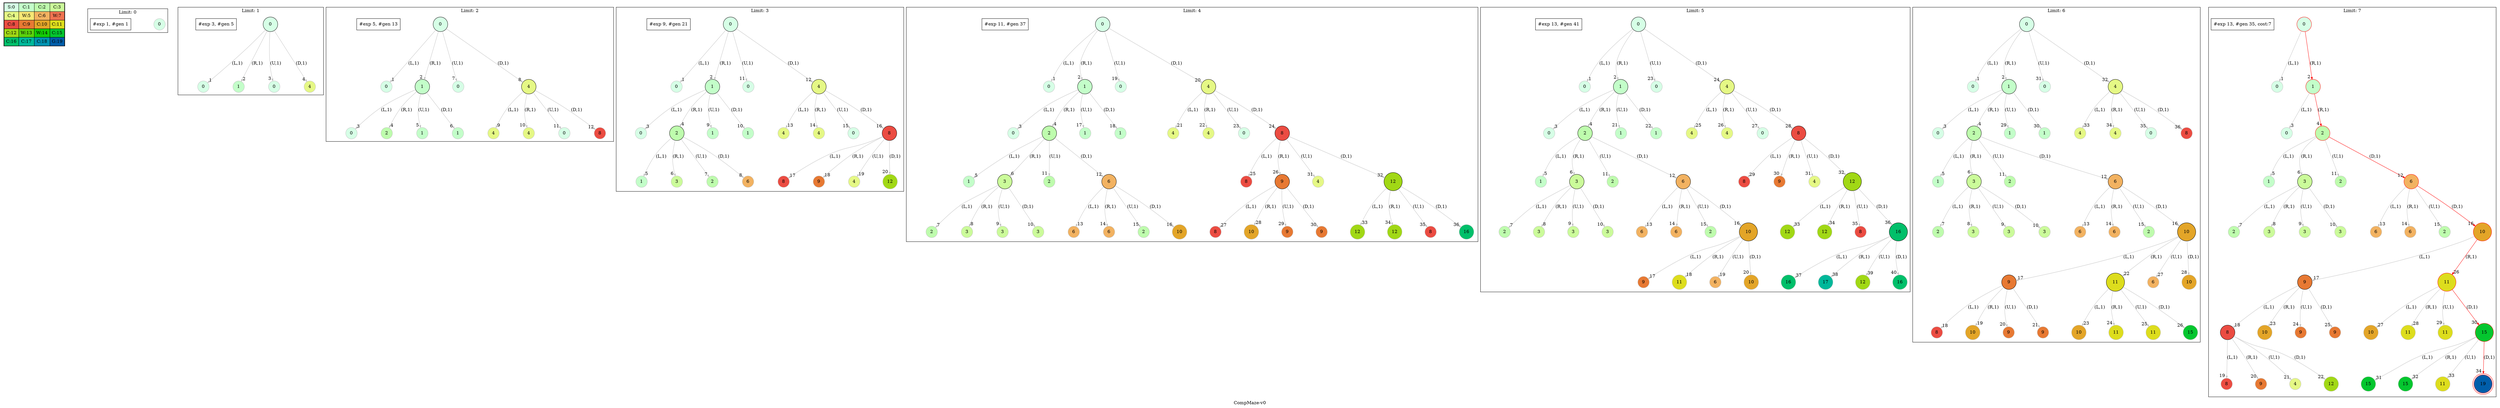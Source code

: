 digraph CompMaze { label="CompMaze-v0" nodesep=1 ranksep="1.2" node [shape=circle] edge [arrowsize=0.7] 
subgraph MAP {label=Map;map [shape=plaintext label=<<table border="1" cellpadding="5" cellspacing="0" cellborder="1"><tr><td bgcolor="0.39803922 0.15947579 0.99679532 1.        ">S:0</td><td bgcolor="0.35098039 0.23194764 0.99315867 1.        ">C:1</td><td bgcolor="0.29607843 0.31486959 0.98720184 1.        ">C:2</td><td bgcolor="0.24901961 0.38410575 0.98063477 1.        ">C:3</td></tr><tr><td bgcolor="0.19411765 0.46220388 0.97128103 1.        ">C:4</td><td bgcolor="0.14705882 0.52643216 0.96182564 1.        ">W:5</td><td bgcolor="0.09215686 0.59770746 0.94913494 1.        ">C:6</td><td bgcolor="0.0372549  0.66454018 0.93467977 1.        ">W:7</td></tr><tr><td bgcolor="0.00980392 0.71791192 0.92090552 1.        ">C:8</td><td bgcolor="0.06470588 0.77520398 0.9032472  1.        ">C:9</td><td bgcolor="0.11176471 0.81974048 0.88677369 1.        ">C:10</td><td bgcolor="0.16666667 0.8660254  0.8660254  1.        ">C:11</td></tr><tr><td bgcolor="0.21372549 0.9005867  0.84695821 1.        ">C:12</td><td bgcolor="0.26862745 0.93467977 0.82325295 1.        ">W:13</td><td bgcolor="0.32352941 0.96182564 0.79801723 1.        ">W:14</td><td bgcolor="0.37058824 0.97940977 0.77520398 1.        ">C:15</td></tr><tr><td bgcolor="0.4254902  0.99315867 0.74725253 1.        ">C:16</td><td bgcolor="0.47254902 0.99907048 0.72218645 1.        ">C:17</td><td bgcolor="0.52745098 0.99907048 0.69169844 1.        ">C:18</td><td bgcolor="0.5745098  0.99315867 0.66454018 1.        ">G:19</td></tr></table>>]} 
subgraph cluster0 { label="Limit: 0"    "0_0" [label=0 style=filled color=grey fillcolor="0.39803922 0.15947579 0.99679532 1.        " ];   "#exp 1, #gen 1" [ shape=box ]; }
subgraph cluster1 { label="Limit: 1"    "1_0" [label=0 style=filled color=grey fillcolor="0.39803922 0.15947579 0.99679532 1.        " ];  
"1_0" [label=" 0 " style=filled color=black fillcolor="0.39803922 0.15947579 0.99679532 1.        " ];  "1_0.0-0" [label=0 style=filled color=grey fillcolor="0.39803922 0.15947579 0.99679532 1.        " ];   "1_0" -> "1_0.0-0" [label="(L,1)" headlabel=" 1 " color=grey ]; 
"1_0.1-1" [label=1 style=filled color=grey fillcolor="0.35098039 0.23194764 0.99315867 1.        " ];   "1_0" -> "1_0.1-1" [label="(R,1)" headlabel=" 2 " color=grey ]; 
"1_0.0-2" [label=0 style=filled color=grey fillcolor="0.39803922 0.15947579 0.99679532 1.        " ];   "1_0" -> "1_0.0-2" [label="(U,1)" headlabel=" 3 " color=grey ]; 
"1_0.4-3" [label=4 style=filled color=grey fillcolor="0.19411765 0.46220388 0.97128103 1.        " ];   "1_0" -> "1_0.4-3" [label="(D,1)" headlabel=" 4 " color=grey ];  "#exp 3, #gen 5" [ shape=box ]; }
subgraph cluster2 { label="Limit: 2"    "2_0" [label=0 style=filled color=grey fillcolor="0.39803922 0.15947579 0.99679532 1.        " ];  
"2_0" [label=" 0 " style=filled color=black fillcolor="0.39803922 0.15947579 0.99679532 1.        " ];  "2_0.0-0" [label=0 style=filled color=grey fillcolor="0.39803922 0.15947579 0.99679532 1.        " ];   "2_0" -> "2_0.0-0" [label="(L,1)" headlabel=" 1 " color=grey ]; 
"2_0.1-1" [label=1 style=filled color=grey fillcolor="0.35098039 0.23194764 0.99315867 1.        " ];   "2_0" -> "2_0.1-1" [label="(R,1)" headlabel=" 2 " color=grey ]; 
"2_0.1-1" [label=" 1 " style=filled color=black fillcolor="0.35098039 0.23194764 0.99315867 1.        " ];  "2_0.1.0-0" [label=0 style=filled color=grey fillcolor="0.39803922 0.15947579 0.99679532 1.        " ];   "2_0.1-1" -> "2_0.1.0-0" [label="(L,1)" headlabel=" 3 " color=grey ]; 
"2_0.1.2-1" [label=2 style=filled color=grey fillcolor="0.29607843 0.31486959 0.98720184 1.        " ];   "2_0.1-1" -> "2_0.1.2-1" [label="(R,1)" headlabel=" 4 " color=grey ]; 
"2_0.1.1-2" [label=1 style=filled color=grey fillcolor="0.35098039 0.23194764 0.99315867 1.        " ];   "2_0.1-1" -> "2_0.1.1-2" [label="(U,1)" headlabel=" 5 " color=grey ]; 
"2_0.1.1-3" [label=1 style=filled color=grey fillcolor="0.35098039 0.23194764 0.99315867 1.        " ];   "2_0.1-1" -> "2_0.1.1-3" [label="(D,1)" headlabel=" 6 " color=grey ]; 
"2_0.0-2" [label=0 style=filled color=grey fillcolor="0.39803922 0.15947579 0.99679532 1.        " ];   "2_0" -> "2_0.0-2" [label="(U,1)" headlabel=" 7 " color=grey ]; 
"2_0.4-3" [label=4 style=filled color=grey fillcolor="0.19411765 0.46220388 0.97128103 1.        " ];   "2_0" -> "2_0.4-3" [label="(D,1)" headlabel=" 8 " color=grey ]; 
"2_0.4-3" [label=" 4 " style=filled color=black fillcolor="0.19411765 0.46220388 0.97128103 1.        " ];  "2_0.4.4-0" [label=4 style=filled color=grey fillcolor="0.19411765 0.46220388 0.97128103 1.        " ];   "2_0.4-3" -> "2_0.4.4-0" [label="(L,1)" headlabel=" 9 " color=grey ]; 
"2_0.4.4-1" [label=4 style=filled color=grey fillcolor="0.19411765 0.46220388 0.97128103 1.        " ];   "2_0.4-3" -> "2_0.4.4-1" [label="(R,1)" headlabel=" 10 " color=grey ]; 
"2_0.4.0-2" [label=0 style=filled color=grey fillcolor="0.39803922 0.15947579 0.99679532 1.        " ];   "2_0.4-3" -> "2_0.4.0-2" [label="(U,1)" headlabel=" 11 " color=grey ]; 
"2_0.4.8-3" [label=8 style=filled color=grey fillcolor="0.00980392 0.71791192 0.92090552 1.        " ];   "2_0.4-3" -> "2_0.4.8-3" [label="(D,1)" headlabel=" 12 " color=grey ];  "#exp 5, #gen 13" [ shape=box ]; }
subgraph cluster3 { label="Limit: 3"    "3_0" [label=0 style=filled color=grey fillcolor="0.39803922 0.15947579 0.99679532 1.        " ];  
"3_0" [label=" 0 " style=filled color=black fillcolor="0.39803922 0.15947579 0.99679532 1.        " ];  "3_0.0-0" [label=0 style=filled color=grey fillcolor="0.39803922 0.15947579 0.99679532 1.        " ];   "3_0" -> "3_0.0-0" [label="(L,1)" headlabel=" 1 " color=grey ]; 
"3_0.1-1" [label=1 style=filled color=grey fillcolor="0.35098039 0.23194764 0.99315867 1.        " ];   "3_0" -> "3_0.1-1" [label="(R,1)" headlabel=" 2 " color=grey ]; 
"3_0.1-1" [label=" 1 " style=filled color=black fillcolor="0.35098039 0.23194764 0.99315867 1.        " ];  "3_0.1.0-0" [label=0 style=filled color=grey fillcolor="0.39803922 0.15947579 0.99679532 1.        " ];   "3_0.1-1" -> "3_0.1.0-0" [label="(L,1)" headlabel=" 3 " color=grey ]; 
"3_0.1.2-1" [label=2 style=filled color=grey fillcolor="0.29607843 0.31486959 0.98720184 1.        " ];   "3_0.1-1" -> "3_0.1.2-1" [label="(R,1)" headlabel=" 4 " color=grey ]; 
"3_0.1.2-1" [label=" 2 " style=filled color=black fillcolor="0.29607843 0.31486959 0.98720184 1.        " ];  "3_0.1.2.1-0" [label=1 style=filled color=grey fillcolor="0.35098039 0.23194764 0.99315867 1.        " ];   "3_0.1.2-1" -> "3_0.1.2.1-0" [label="(L,1)" headlabel=" 5 " color=grey ]; 
"3_0.1.2.3-1" [label=3 style=filled color=grey fillcolor="0.24901961 0.38410575 0.98063477 1.        " ];   "3_0.1.2-1" -> "3_0.1.2.3-1" [label="(R,1)" headlabel=" 6 " color=grey ]; 
"3_0.1.2.2-2" [label=2 style=filled color=grey fillcolor="0.29607843 0.31486959 0.98720184 1.        " ];   "3_0.1.2-1" -> "3_0.1.2.2-2" [label="(U,1)" headlabel=" 7 " color=grey ]; 
"3_0.1.2.6-3" [label=6 style=filled color=grey fillcolor="0.09215686 0.59770746 0.94913494 1.        " ];   "3_0.1.2-1" -> "3_0.1.2.6-3" [label="(D,1)" headlabel=" 8 " color=grey ]; 
"3_0.1.1-2" [label=1 style=filled color=grey fillcolor="0.35098039 0.23194764 0.99315867 1.        " ];   "3_0.1-1" -> "3_0.1.1-2" [label="(U,1)" headlabel=" 9 " color=grey ]; 
"3_0.1.1-3" [label=1 style=filled color=grey fillcolor="0.35098039 0.23194764 0.99315867 1.        " ];   "3_0.1-1" -> "3_0.1.1-3" [label="(D,1)" headlabel=" 10 " color=grey ]; 
"3_0.0-2" [label=0 style=filled color=grey fillcolor="0.39803922 0.15947579 0.99679532 1.        " ];   "3_0" -> "3_0.0-2" [label="(U,1)" headlabel=" 11 " color=grey ]; 
"3_0.4-3" [label=4 style=filled color=grey fillcolor="0.19411765 0.46220388 0.97128103 1.        " ];   "3_0" -> "3_0.4-3" [label="(D,1)" headlabel=" 12 " color=grey ]; 
"3_0.4-3" [label=" 4 " style=filled color=black fillcolor="0.19411765 0.46220388 0.97128103 1.        " ];  "3_0.4.4-0" [label=4 style=filled color=grey fillcolor="0.19411765 0.46220388 0.97128103 1.        " ];   "3_0.4-3" -> "3_0.4.4-0" [label="(L,1)" headlabel=" 13 " color=grey ]; 
"3_0.4.4-1" [label=4 style=filled color=grey fillcolor="0.19411765 0.46220388 0.97128103 1.        " ];   "3_0.4-3" -> "3_0.4.4-1" [label="(R,1)" headlabel=" 14 " color=grey ]; 
"3_0.4.0-2" [label=0 style=filled color=grey fillcolor="0.39803922 0.15947579 0.99679532 1.        " ];   "3_0.4-3" -> "3_0.4.0-2" [label="(U,1)" headlabel=" 15 " color=grey ]; 
"3_0.4.8-3" [label=8 style=filled color=grey fillcolor="0.00980392 0.71791192 0.92090552 1.        " ];   "3_0.4-3" -> "3_0.4.8-3" [label="(D,1)" headlabel=" 16 " color=grey ]; 
"3_0.4.8-3" [label=" 8 " style=filled color=black fillcolor="0.00980392 0.71791192 0.92090552 1.        " ];  "3_0.4.8.8-0" [label=8 style=filled color=grey fillcolor="0.00980392 0.71791192 0.92090552 1.        " ];   "3_0.4.8-3" -> "3_0.4.8.8-0" [label="(L,1)" headlabel=" 17 " color=grey ]; 
"3_0.4.8.9-1" [label=9 style=filled color=grey fillcolor="0.06470588 0.77520398 0.9032472  1.        " ];   "3_0.4.8-3" -> "3_0.4.8.9-1" [label="(R,1)" headlabel=" 18 " color=grey ]; 
"3_0.4.8.4-2" [label=4 style=filled color=grey fillcolor="0.19411765 0.46220388 0.97128103 1.        " ];   "3_0.4.8-3" -> "3_0.4.8.4-2" [label="(U,1)" headlabel=" 19 " color=grey ]; 
"3_0.4.8.12-3" [label=12 style=filled color=grey fillcolor="0.21372549 0.9005867  0.84695821 1.        " ];   "3_0.4.8-3" -> "3_0.4.8.12-3" [label="(D,1)" headlabel=" 20 " color=grey ];  "#exp 9, #gen 21" [ shape=box ]; }
subgraph cluster4 { label="Limit: 4"    "4_0" [label=0 style=filled color=grey fillcolor="0.39803922 0.15947579 0.99679532 1.        " ];  
"4_0" [label=" 0 " style=filled color=black fillcolor="0.39803922 0.15947579 0.99679532 1.        " ];  "4_0.0-0" [label=0 style=filled color=grey fillcolor="0.39803922 0.15947579 0.99679532 1.        " ];   "4_0" -> "4_0.0-0" [label="(L,1)" headlabel=" 1 " color=grey ]; 
"4_0.1-1" [label=1 style=filled color=grey fillcolor="0.35098039 0.23194764 0.99315867 1.        " ];   "4_0" -> "4_0.1-1" [label="(R,1)" headlabel=" 2 " color=grey ]; 
"4_0.1-1" [label=" 1 " style=filled color=black fillcolor="0.35098039 0.23194764 0.99315867 1.        " ];  "4_0.1.0-0" [label=0 style=filled color=grey fillcolor="0.39803922 0.15947579 0.99679532 1.        " ];   "4_0.1-1" -> "4_0.1.0-0" [label="(L,1)" headlabel=" 3 " color=grey ]; 
"4_0.1.2-1" [label=2 style=filled color=grey fillcolor="0.29607843 0.31486959 0.98720184 1.        " ];   "4_0.1-1" -> "4_0.1.2-1" [label="(R,1)" headlabel=" 4 " color=grey ]; 
"4_0.1.2-1" [label=" 2 " style=filled color=black fillcolor="0.29607843 0.31486959 0.98720184 1.        " ];  "4_0.1.2.1-0" [label=1 style=filled color=grey fillcolor="0.35098039 0.23194764 0.99315867 1.        " ];   "4_0.1.2-1" -> "4_0.1.2.1-0" [label="(L,1)" headlabel=" 5 " color=grey ]; 
"4_0.1.2.3-1" [label=3 style=filled color=grey fillcolor="0.24901961 0.38410575 0.98063477 1.        " ];   "4_0.1.2-1" -> "4_0.1.2.3-1" [label="(R,1)" headlabel=" 6 " color=grey ]; 
"4_0.1.2.3-1" [label=" 3 " style=filled color=black fillcolor="0.24901961 0.38410575 0.98063477 1.        " ];  "4_0.1.2.3.2-0" [label=2 style=filled color=grey fillcolor="0.29607843 0.31486959 0.98720184 1.        " ];   "4_0.1.2.3-1" -> "4_0.1.2.3.2-0" [label="(L,1)" headlabel=" 7 " color=grey ]; 
"4_0.1.2.3.3-1" [label=3 style=filled color=grey fillcolor="0.24901961 0.38410575 0.98063477 1.        " ];   "4_0.1.2.3-1" -> "4_0.1.2.3.3-1" [label="(R,1)" headlabel=" 8 " color=grey ]; 
"4_0.1.2.3.3-2" [label=3 style=filled color=grey fillcolor="0.24901961 0.38410575 0.98063477 1.        " ];   "4_0.1.2.3-1" -> "4_0.1.2.3.3-2" [label="(U,1)" headlabel=" 9 " color=grey ]; 
"4_0.1.2.3.3-3" [label=3 style=filled color=grey fillcolor="0.24901961 0.38410575 0.98063477 1.        " ];   "4_0.1.2.3-1" -> "4_0.1.2.3.3-3" [label="(D,1)" headlabel=" 10 " color=grey ]; 
"4_0.1.2.2-2" [label=2 style=filled color=grey fillcolor="0.29607843 0.31486959 0.98720184 1.        " ];   "4_0.1.2-1" -> "4_0.1.2.2-2" [label="(U,1)" headlabel=" 11 " color=grey ]; 
"4_0.1.2.6-3" [label=6 style=filled color=grey fillcolor="0.09215686 0.59770746 0.94913494 1.        " ];   "4_0.1.2-1" -> "4_0.1.2.6-3" [label="(D,1)" headlabel=" 12 " color=grey ]; 
"4_0.1.2.6-3" [label=" 6 " style=filled color=black fillcolor="0.09215686 0.59770746 0.94913494 1.        " ];  "4_0.1.2.6.6-0" [label=6 style=filled color=grey fillcolor="0.09215686 0.59770746 0.94913494 1.        " ];   "4_0.1.2.6-3" -> "4_0.1.2.6.6-0" [label="(L,1)" headlabel=" 13 " color=grey ]; 
"4_0.1.2.6.6-1" [label=6 style=filled color=grey fillcolor="0.09215686 0.59770746 0.94913494 1.        " ];   "4_0.1.2.6-3" -> "4_0.1.2.6.6-1" [label="(R,1)" headlabel=" 14 " color=grey ]; 
"4_0.1.2.6.2-2" [label=2 style=filled color=grey fillcolor="0.29607843 0.31486959 0.98720184 1.        " ];   "4_0.1.2.6-3" -> "4_0.1.2.6.2-2" [label="(U,1)" headlabel=" 15 " color=grey ]; 
"4_0.1.2.6.10-3" [label=10 style=filled color=grey fillcolor="0.11176471 0.81974048 0.88677369 1.        " ];   "4_0.1.2.6-3" -> "4_0.1.2.6.10-3" [label="(D,1)" headlabel=" 16 " color=grey ]; 
"4_0.1.1-2" [label=1 style=filled color=grey fillcolor="0.35098039 0.23194764 0.99315867 1.        " ];   "4_0.1-1" -> "4_0.1.1-2" [label="(U,1)" headlabel=" 17 " color=grey ]; 
"4_0.1.1-3" [label=1 style=filled color=grey fillcolor="0.35098039 0.23194764 0.99315867 1.        " ];   "4_0.1-1" -> "4_0.1.1-3" [label="(D,1)" headlabel=" 18 " color=grey ]; 
"4_0.0-2" [label=0 style=filled color=grey fillcolor="0.39803922 0.15947579 0.99679532 1.        " ];   "4_0" -> "4_0.0-2" [label="(U,1)" headlabel=" 19 " color=grey ]; 
"4_0.4-3" [label=4 style=filled color=grey fillcolor="0.19411765 0.46220388 0.97128103 1.        " ];   "4_0" -> "4_0.4-3" [label="(D,1)" headlabel=" 20 " color=grey ]; 
"4_0.4-3" [label=" 4 " style=filled color=black fillcolor="0.19411765 0.46220388 0.97128103 1.        " ];  "4_0.4.4-0" [label=4 style=filled color=grey fillcolor="0.19411765 0.46220388 0.97128103 1.        " ];   "4_0.4-3" -> "4_0.4.4-0" [label="(L,1)" headlabel=" 21 " color=grey ]; 
"4_0.4.4-1" [label=4 style=filled color=grey fillcolor="0.19411765 0.46220388 0.97128103 1.        " ];   "4_0.4-3" -> "4_0.4.4-1" [label="(R,1)" headlabel=" 22 " color=grey ]; 
"4_0.4.0-2" [label=0 style=filled color=grey fillcolor="0.39803922 0.15947579 0.99679532 1.        " ];   "4_0.4-3" -> "4_0.4.0-2" [label="(U,1)" headlabel=" 23 " color=grey ]; 
"4_0.4.8-3" [label=8 style=filled color=grey fillcolor="0.00980392 0.71791192 0.92090552 1.        " ];   "4_0.4-3" -> "4_0.4.8-3" [label="(D,1)" headlabel=" 24 " color=grey ]; 
"4_0.4.8-3" [label=" 8 " style=filled color=black fillcolor="0.00980392 0.71791192 0.92090552 1.        " ];  "4_0.4.8.8-0" [label=8 style=filled color=grey fillcolor="0.00980392 0.71791192 0.92090552 1.        " ];   "4_0.4.8-3" -> "4_0.4.8.8-0" [label="(L,1)" headlabel=" 25 " color=grey ]; 
"4_0.4.8.9-1" [label=9 style=filled color=grey fillcolor="0.06470588 0.77520398 0.9032472  1.        " ];   "4_0.4.8-3" -> "4_0.4.8.9-1" [label="(R,1)" headlabel=" 26 " color=grey ]; 
"4_0.4.8.9-1" [label=" 9 " style=filled color=black fillcolor="0.06470588 0.77520398 0.9032472  1.        " ];  "4_0.4.8.9.8-0" [label=8 style=filled color=grey fillcolor="0.00980392 0.71791192 0.92090552 1.        " ];   "4_0.4.8.9-1" -> "4_0.4.8.9.8-0" [label="(L,1)" headlabel=" 27 " color=grey ]; 
"4_0.4.8.9.10-1" [label=10 style=filled color=grey fillcolor="0.11176471 0.81974048 0.88677369 1.        " ];   "4_0.4.8.9-1" -> "4_0.4.8.9.10-1" [label="(R,1)" headlabel=" 28 " color=grey ]; 
"4_0.4.8.9.9-2" [label=9 style=filled color=grey fillcolor="0.06470588 0.77520398 0.9032472  1.        " ];   "4_0.4.8.9-1" -> "4_0.4.8.9.9-2" [label="(U,1)" headlabel=" 29 " color=grey ]; 
"4_0.4.8.9.9-3" [label=9 style=filled color=grey fillcolor="0.06470588 0.77520398 0.9032472  1.        " ];   "4_0.4.8.9-1" -> "4_0.4.8.9.9-3" [label="(D,1)" headlabel=" 30 " color=grey ]; 
"4_0.4.8.4-2" [label=4 style=filled color=grey fillcolor="0.19411765 0.46220388 0.97128103 1.        " ];   "4_0.4.8-3" -> "4_0.4.8.4-2" [label="(U,1)" headlabel=" 31 " color=grey ]; 
"4_0.4.8.12-3" [label=12 style=filled color=grey fillcolor="0.21372549 0.9005867  0.84695821 1.        " ];   "4_0.4.8-3" -> "4_0.4.8.12-3" [label="(D,1)" headlabel=" 32 " color=grey ]; 
"4_0.4.8.12-3" [label=" 12 " style=filled color=black fillcolor="0.21372549 0.9005867  0.84695821 1.        " ];  "4_0.4.8.12.12-0" [label=12 style=filled color=grey fillcolor="0.21372549 0.9005867  0.84695821 1.        " ];   "4_0.4.8.12-3" -> "4_0.4.8.12.12-0" [label="(L,1)" headlabel=" 33 " color=grey ]; 
"4_0.4.8.12.12-1" [label=12 style=filled color=grey fillcolor="0.21372549 0.9005867  0.84695821 1.        " ];   "4_0.4.8.12-3" -> "4_0.4.8.12.12-1" [label="(R,1)" headlabel=" 34 " color=grey ]; 
"4_0.4.8.12.8-2" [label=8 style=filled color=grey fillcolor="0.00980392 0.71791192 0.92090552 1.        " ];   "4_0.4.8.12-3" -> "4_0.4.8.12.8-2" [label="(U,1)" headlabel=" 35 " color=grey ]; 
"4_0.4.8.12.16-3" [label=16 style=filled color=grey fillcolor="0.4254902  0.99315867 0.74725253 1.        " ];   "4_0.4.8.12-3" -> "4_0.4.8.12.16-3" [label="(D,1)" headlabel=" 36 " color=grey ];  "#exp 11, #gen 37" [ shape=box ]; }
subgraph cluster5 { label="Limit: 5"    "5_0" [label=0 style=filled color=grey fillcolor="0.39803922 0.15947579 0.99679532 1.        " ];  
"5_0" [label=" 0 " style=filled color=black fillcolor="0.39803922 0.15947579 0.99679532 1.        " ];  "5_0.0-0" [label=0 style=filled color=grey fillcolor="0.39803922 0.15947579 0.99679532 1.        " ];   "5_0" -> "5_0.0-0" [label="(L,1)" headlabel=" 1 " color=grey ]; 
"5_0.1-1" [label=1 style=filled color=grey fillcolor="0.35098039 0.23194764 0.99315867 1.        " ];   "5_0" -> "5_0.1-1" [label="(R,1)" headlabel=" 2 " color=grey ]; 
"5_0.1-1" [label=" 1 " style=filled color=black fillcolor="0.35098039 0.23194764 0.99315867 1.        " ];  "5_0.1.0-0" [label=0 style=filled color=grey fillcolor="0.39803922 0.15947579 0.99679532 1.        " ];   "5_0.1-1" -> "5_0.1.0-0" [label="(L,1)" headlabel=" 3 " color=grey ]; 
"5_0.1.2-1" [label=2 style=filled color=grey fillcolor="0.29607843 0.31486959 0.98720184 1.        " ];   "5_0.1-1" -> "5_0.1.2-1" [label="(R,1)" headlabel=" 4 " color=grey ]; 
"5_0.1.2-1" [label=" 2 " style=filled color=black fillcolor="0.29607843 0.31486959 0.98720184 1.        " ];  "5_0.1.2.1-0" [label=1 style=filled color=grey fillcolor="0.35098039 0.23194764 0.99315867 1.        " ];   "5_0.1.2-1" -> "5_0.1.2.1-0" [label="(L,1)" headlabel=" 5 " color=grey ]; 
"5_0.1.2.3-1" [label=3 style=filled color=grey fillcolor="0.24901961 0.38410575 0.98063477 1.        " ];   "5_0.1.2-1" -> "5_0.1.2.3-1" [label="(R,1)" headlabel=" 6 " color=grey ]; 
"5_0.1.2.3-1" [label=" 3 " style=filled color=black fillcolor="0.24901961 0.38410575 0.98063477 1.        " ];  "5_0.1.2.3.2-0" [label=2 style=filled color=grey fillcolor="0.29607843 0.31486959 0.98720184 1.        " ];   "5_0.1.2.3-1" -> "5_0.1.2.3.2-0" [label="(L,1)" headlabel=" 7 " color=grey ]; 
"5_0.1.2.3.3-1" [label=3 style=filled color=grey fillcolor="0.24901961 0.38410575 0.98063477 1.        " ];   "5_0.1.2.3-1" -> "5_0.1.2.3.3-1" [label="(R,1)" headlabel=" 8 " color=grey ]; 
"5_0.1.2.3.3-2" [label=3 style=filled color=grey fillcolor="0.24901961 0.38410575 0.98063477 1.        " ];   "5_0.1.2.3-1" -> "5_0.1.2.3.3-2" [label="(U,1)" headlabel=" 9 " color=grey ]; 
"5_0.1.2.3.3-3" [label=3 style=filled color=grey fillcolor="0.24901961 0.38410575 0.98063477 1.        " ];   "5_0.1.2.3-1" -> "5_0.1.2.3.3-3" [label="(D,1)" headlabel=" 10 " color=grey ]; 
"5_0.1.2.2-2" [label=2 style=filled color=grey fillcolor="0.29607843 0.31486959 0.98720184 1.        " ];   "5_0.1.2-1" -> "5_0.1.2.2-2" [label="(U,1)" headlabel=" 11 " color=grey ]; 
"5_0.1.2.6-3" [label=6 style=filled color=grey fillcolor="0.09215686 0.59770746 0.94913494 1.        " ];   "5_0.1.2-1" -> "5_0.1.2.6-3" [label="(D,1)" headlabel=" 12 " color=grey ]; 
"5_0.1.2.6-3" [label=" 6 " style=filled color=black fillcolor="0.09215686 0.59770746 0.94913494 1.        " ];  "5_0.1.2.6.6-0" [label=6 style=filled color=grey fillcolor="0.09215686 0.59770746 0.94913494 1.        " ];   "5_0.1.2.6-3" -> "5_0.1.2.6.6-0" [label="(L,1)" headlabel=" 13 " color=grey ]; 
"5_0.1.2.6.6-1" [label=6 style=filled color=grey fillcolor="0.09215686 0.59770746 0.94913494 1.        " ];   "5_0.1.2.6-3" -> "5_0.1.2.6.6-1" [label="(R,1)" headlabel=" 14 " color=grey ]; 
"5_0.1.2.6.2-2" [label=2 style=filled color=grey fillcolor="0.29607843 0.31486959 0.98720184 1.        " ];   "5_0.1.2.6-3" -> "5_0.1.2.6.2-2" [label="(U,1)" headlabel=" 15 " color=grey ]; 
"5_0.1.2.6.10-3" [label=10 style=filled color=grey fillcolor="0.11176471 0.81974048 0.88677369 1.        " ];   "5_0.1.2.6-3" -> "5_0.1.2.6.10-3" [label="(D,1)" headlabel=" 16 " color=grey ]; 
"5_0.1.2.6.10-3" [label=" 10 " style=filled color=black fillcolor="0.11176471 0.81974048 0.88677369 1.        " ];  "5_0.1.2.6.10.9-0" [label=9 style=filled color=grey fillcolor="0.06470588 0.77520398 0.9032472  1.        " ];   "5_0.1.2.6.10-3" -> "5_0.1.2.6.10.9-0" [label="(L,1)" headlabel=" 17 " color=grey ]; 
"5_0.1.2.6.10.11-1" [label=11 style=filled color=grey fillcolor="0.16666667 0.8660254  0.8660254  1.        " ];   "5_0.1.2.6.10-3" -> "5_0.1.2.6.10.11-1" [label="(R,1)" headlabel=" 18 " color=grey ]; 
"5_0.1.2.6.10.6-2" [label=6 style=filled color=grey fillcolor="0.09215686 0.59770746 0.94913494 1.        " ];   "5_0.1.2.6.10-3" -> "5_0.1.2.6.10.6-2" [label="(U,1)" headlabel=" 19 " color=grey ]; 
"5_0.1.2.6.10.10-3" [label=10 style=filled color=grey fillcolor="0.11176471 0.81974048 0.88677369 1.        " ];   "5_0.1.2.6.10-3" -> "5_0.1.2.6.10.10-3" [label="(D,1)" headlabel=" 20 " color=grey ]; 
"5_0.1.1-2" [label=1 style=filled color=grey fillcolor="0.35098039 0.23194764 0.99315867 1.        " ];   "5_0.1-1" -> "5_0.1.1-2" [label="(U,1)" headlabel=" 21 " color=grey ]; 
"5_0.1.1-3" [label=1 style=filled color=grey fillcolor="0.35098039 0.23194764 0.99315867 1.        " ];   "5_0.1-1" -> "5_0.1.1-3" [label="(D,1)" headlabel=" 22 " color=grey ]; 
"5_0.0-2" [label=0 style=filled color=grey fillcolor="0.39803922 0.15947579 0.99679532 1.        " ];   "5_0" -> "5_0.0-2" [label="(U,1)" headlabel=" 23 " color=grey ]; 
"5_0.4-3" [label=4 style=filled color=grey fillcolor="0.19411765 0.46220388 0.97128103 1.        " ];   "5_0" -> "5_0.4-3" [label="(D,1)" headlabel=" 24 " color=grey ]; 
"5_0.4-3" [label=" 4 " style=filled color=black fillcolor="0.19411765 0.46220388 0.97128103 1.        " ];  "5_0.4.4-0" [label=4 style=filled color=grey fillcolor="0.19411765 0.46220388 0.97128103 1.        " ];   "5_0.4-3" -> "5_0.4.4-0" [label="(L,1)" headlabel=" 25 " color=grey ]; 
"5_0.4.4-1" [label=4 style=filled color=grey fillcolor="0.19411765 0.46220388 0.97128103 1.        " ];   "5_0.4-3" -> "5_0.4.4-1" [label="(R,1)" headlabel=" 26 " color=grey ]; 
"5_0.4.0-2" [label=0 style=filled color=grey fillcolor="0.39803922 0.15947579 0.99679532 1.        " ];   "5_0.4-3" -> "5_0.4.0-2" [label="(U,1)" headlabel=" 27 " color=grey ]; 
"5_0.4.8-3" [label=8 style=filled color=grey fillcolor="0.00980392 0.71791192 0.92090552 1.        " ];   "5_0.4-3" -> "5_0.4.8-3" [label="(D,1)" headlabel=" 28 " color=grey ]; 
"5_0.4.8-3" [label=" 8 " style=filled color=black fillcolor="0.00980392 0.71791192 0.92090552 1.        " ];  "5_0.4.8.8-0" [label=8 style=filled color=grey fillcolor="0.00980392 0.71791192 0.92090552 1.        " ];   "5_0.4.8-3" -> "5_0.4.8.8-0" [label="(L,1)" headlabel=" 29 " color=grey ]; 
"5_0.4.8.9-1" [label=9 style=filled color=grey fillcolor="0.06470588 0.77520398 0.9032472  1.        " ];   "5_0.4.8-3" -> "5_0.4.8.9-1" [label="(R,1)" headlabel=" 30 " color=grey ]; 
"5_0.4.8.4-2" [label=4 style=filled color=grey fillcolor="0.19411765 0.46220388 0.97128103 1.        " ];   "5_0.4.8-3" -> "5_0.4.8.4-2" [label="(U,1)" headlabel=" 31 " color=grey ]; 
"5_0.4.8.12-3" [label=12 style=filled color=grey fillcolor="0.21372549 0.9005867  0.84695821 1.        " ];   "5_0.4.8-3" -> "5_0.4.8.12-3" [label="(D,1)" headlabel=" 32 " color=grey ]; 
"5_0.4.8.12-3" [label=" 12 " style=filled color=black fillcolor="0.21372549 0.9005867  0.84695821 1.        " ];  "5_0.4.8.12.12-0" [label=12 style=filled color=grey fillcolor="0.21372549 0.9005867  0.84695821 1.        " ];   "5_0.4.8.12-3" -> "5_0.4.8.12.12-0" [label="(L,1)" headlabel=" 33 " color=grey ]; 
"5_0.4.8.12.12-1" [label=12 style=filled color=grey fillcolor="0.21372549 0.9005867  0.84695821 1.        " ];   "5_0.4.8.12-3" -> "5_0.4.8.12.12-1" [label="(R,1)" headlabel=" 34 " color=grey ]; 
"5_0.4.8.12.8-2" [label=8 style=filled color=grey fillcolor="0.00980392 0.71791192 0.92090552 1.        " ];   "5_0.4.8.12-3" -> "5_0.4.8.12.8-2" [label="(U,1)" headlabel=" 35 " color=grey ]; 
"5_0.4.8.12.16-3" [label=16 style=filled color=grey fillcolor="0.4254902  0.99315867 0.74725253 1.        " ];   "5_0.4.8.12-3" -> "5_0.4.8.12.16-3" [label="(D,1)" headlabel=" 36 " color=grey ]; 
"5_0.4.8.12.16-3" [label=" 16 " style=filled color=black fillcolor="0.4254902  0.99315867 0.74725253 1.        " ];  "5_0.4.8.12.16.16-0" [label=16 style=filled color=grey fillcolor="0.4254902  0.99315867 0.74725253 1.        " ];   "5_0.4.8.12.16-3" -> "5_0.4.8.12.16.16-0" [label="(L,1)" headlabel=" 37 " color=grey ]; 
"5_0.4.8.12.16.17-1" [label=17 style=filled color=grey fillcolor="0.47254902 0.99907048 0.72218645 1.        " ];   "5_0.4.8.12.16-3" -> "5_0.4.8.12.16.17-1" [label="(R,1)" headlabel=" 38 " color=grey ]; 
"5_0.4.8.12.16.12-2" [label=12 style=filled color=grey fillcolor="0.21372549 0.9005867  0.84695821 1.        " ];   "5_0.4.8.12.16-3" -> "5_0.4.8.12.16.12-2" [label="(U,1)" headlabel=" 39 " color=grey ]; 
"5_0.4.8.12.16.16-3" [label=16 style=filled color=grey fillcolor="0.4254902  0.99315867 0.74725253 1.        " ];   "5_0.4.8.12.16-3" -> "5_0.4.8.12.16.16-3" [label="(D,1)" headlabel=" 40 " color=grey ];  "#exp 13, #gen 41" [ shape=box ]; }
subgraph cluster6 { label="Limit: 6"    "6_0" [label=0 style=filled color=grey fillcolor="0.39803922 0.15947579 0.99679532 1.        " ];  
"6_0" [label=" 0 " style=filled color=black fillcolor="0.39803922 0.15947579 0.99679532 1.        " ];  "6_0.0-0" [label=0 style=filled color=grey fillcolor="0.39803922 0.15947579 0.99679532 1.        " ];   "6_0" -> "6_0.0-0" [label="(L,1)" headlabel=" 1 " color=grey ]; 
"6_0.1-1" [label=1 style=filled color=grey fillcolor="0.35098039 0.23194764 0.99315867 1.        " ];   "6_0" -> "6_0.1-1" [label="(R,1)" headlabel=" 2 " color=grey ]; 
"6_0.1-1" [label=" 1 " style=filled color=black fillcolor="0.35098039 0.23194764 0.99315867 1.        " ];  "6_0.1.0-0" [label=0 style=filled color=grey fillcolor="0.39803922 0.15947579 0.99679532 1.        " ];   "6_0.1-1" -> "6_0.1.0-0" [label="(L,1)" headlabel=" 3 " color=grey ]; 
"6_0.1.2-1" [label=2 style=filled color=grey fillcolor="0.29607843 0.31486959 0.98720184 1.        " ];   "6_0.1-1" -> "6_0.1.2-1" [label="(R,1)" headlabel=" 4 " color=grey ]; 
"6_0.1.2-1" [label=" 2 " style=filled color=black fillcolor="0.29607843 0.31486959 0.98720184 1.        " ];  "6_0.1.2.1-0" [label=1 style=filled color=grey fillcolor="0.35098039 0.23194764 0.99315867 1.        " ];   "6_0.1.2-1" -> "6_0.1.2.1-0" [label="(L,1)" headlabel=" 5 " color=grey ]; 
"6_0.1.2.3-1" [label=3 style=filled color=grey fillcolor="0.24901961 0.38410575 0.98063477 1.        " ];   "6_0.1.2-1" -> "6_0.1.2.3-1" [label="(R,1)" headlabel=" 6 " color=grey ]; 
"6_0.1.2.3-1" [label=" 3 " style=filled color=black fillcolor="0.24901961 0.38410575 0.98063477 1.        " ];  "6_0.1.2.3.2-0" [label=2 style=filled color=grey fillcolor="0.29607843 0.31486959 0.98720184 1.        " ];   "6_0.1.2.3-1" -> "6_0.1.2.3.2-0" [label="(L,1)" headlabel=" 7 " color=grey ]; 
"6_0.1.2.3.3-1" [label=3 style=filled color=grey fillcolor="0.24901961 0.38410575 0.98063477 1.        " ];   "6_0.1.2.3-1" -> "6_0.1.2.3.3-1" [label="(R,1)" headlabel=" 8 " color=grey ]; 
"6_0.1.2.3.3-2" [label=3 style=filled color=grey fillcolor="0.24901961 0.38410575 0.98063477 1.        " ];   "6_0.1.2.3-1" -> "6_0.1.2.3.3-2" [label="(U,1)" headlabel=" 9 " color=grey ]; 
"6_0.1.2.3.3-3" [label=3 style=filled color=grey fillcolor="0.24901961 0.38410575 0.98063477 1.        " ];   "6_0.1.2.3-1" -> "6_0.1.2.3.3-3" [label="(D,1)" headlabel=" 10 " color=grey ]; 
"6_0.1.2.2-2" [label=2 style=filled color=grey fillcolor="0.29607843 0.31486959 0.98720184 1.        " ];   "6_0.1.2-1" -> "6_0.1.2.2-2" [label="(U,1)" headlabel=" 11 " color=grey ]; 
"6_0.1.2.6-3" [label=6 style=filled color=grey fillcolor="0.09215686 0.59770746 0.94913494 1.        " ];   "6_0.1.2-1" -> "6_0.1.2.6-3" [label="(D,1)" headlabel=" 12 " color=grey ]; 
"6_0.1.2.6-3" [label=" 6 " style=filled color=black fillcolor="0.09215686 0.59770746 0.94913494 1.        " ];  "6_0.1.2.6.6-0" [label=6 style=filled color=grey fillcolor="0.09215686 0.59770746 0.94913494 1.        " ];   "6_0.1.2.6-3" -> "6_0.1.2.6.6-0" [label="(L,1)" headlabel=" 13 " color=grey ]; 
"6_0.1.2.6.6-1" [label=6 style=filled color=grey fillcolor="0.09215686 0.59770746 0.94913494 1.        " ];   "6_0.1.2.6-3" -> "6_0.1.2.6.6-1" [label="(R,1)" headlabel=" 14 " color=grey ]; 
"6_0.1.2.6.2-2" [label=2 style=filled color=grey fillcolor="0.29607843 0.31486959 0.98720184 1.        " ];   "6_0.1.2.6-3" -> "6_0.1.2.6.2-2" [label="(U,1)" headlabel=" 15 " color=grey ]; 
"6_0.1.2.6.10-3" [label=10 style=filled color=grey fillcolor="0.11176471 0.81974048 0.88677369 1.        " ];   "6_0.1.2.6-3" -> "6_0.1.2.6.10-3" [label="(D,1)" headlabel=" 16 " color=grey ]; 
"6_0.1.2.6.10-3" [label=" 10 " style=filled color=black fillcolor="0.11176471 0.81974048 0.88677369 1.        " ];  "6_0.1.2.6.10.9-0" [label=9 style=filled color=grey fillcolor="0.06470588 0.77520398 0.9032472  1.        " ];   "6_0.1.2.6.10-3" -> "6_0.1.2.6.10.9-0" [label="(L,1)" headlabel=" 17 " color=grey ]; 
"6_0.1.2.6.10.9-0" [label=" 9 " style=filled color=black fillcolor="0.06470588 0.77520398 0.9032472  1.        " ];  "6_0.1.2.6.10.9.8-0" [label=8 style=filled color=grey fillcolor="0.00980392 0.71791192 0.92090552 1.        " ];   "6_0.1.2.6.10.9-0" -> "6_0.1.2.6.10.9.8-0" [label="(L,1)" headlabel=" 18 " color=grey ]; 
"6_0.1.2.6.10.9.10-1" [label=10 style=filled color=grey fillcolor="0.11176471 0.81974048 0.88677369 1.        " ];   "6_0.1.2.6.10.9-0" -> "6_0.1.2.6.10.9.10-1" [label="(R,1)" headlabel=" 19 " color=grey ]; 
"6_0.1.2.6.10.9.9-2" [label=9 style=filled color=grey fillcolor="0.06470588 0.77520398 0.9032472  1.        " ];   "6_0.1.2.6.10.9-0" -> "6_0.1.2.6.10.9.9-2" [label="(U,1)" headlabel=" 20 " color=grey ]; 
"6_0.1.2.6.10.9.9-3" [label=9 style=filled color=grey fillcolor="0.06470588 0.77520398 0.9032472  1.        " ];   "6_0.1.2.6.10.9-0" -> "6_0.1.2.6.10.9.9-3" [label="(D,1)" headlabel=" 21 " color=grey ]; 
"6_0.1.2.6.10.11-1" [label=11 style=filled color=grey fillcolor="0.16666667 0.8660254  0.8660254  1.        " ];   "6_0.1.2.6.10-3" -> "6_0.1.2.6.10.11-1" [label="(R,1)" headlabel=" 22 " color=grey ]; 
"6_0.1.2.6.10.11-1" [label=" 11 " style=filled color=black fillcolor="0.16666667 0.8660254  0.8660254  1.        " ];  "6_0.1.2.6.10.11.10-0" [label=10 style=filled color=grey fillcolor="0.11176471 0.81974048 0.88677369 1.        " ];   "6_0.1.2.6.10.11-1" -> "6_0.1.2.6.10.11.10-0" [label="(L,1)" headlabel=" 23 " color=grey ]; 
"6_0.1.2.6.10.11.11-1" [label=11 style=filled color=grey fillcolor="0.16666667 0.8660254  0.8660254  1.        " ];   "6_0.1.2.6.10.11-1" -> "6_0.1.2.6.10.11.11-1" [label="(R,1)" headlabel=" 24 " color=grey ]; 
"6_0.1.2.6.10.11.11-2" [label=11 style=filled color=grey fillcolor="0.16666667 0.8660254  0.8660254  1.        " ];   "6_0.1.2.6.10.11-1" -> "6_0.1.2.6.10.11.11-2" [label="(U,1)" headlabel=" 25 " color=grey ]; 
"6_0.1.2.6.10.11.15-3" [label=15 style=filled color=grey fillcolor="0.37058824 0.97940977 0.77520398 1.        " ];   "6_0.1.2.6.10.11-1" -> "6_0.1.2.6.10.11.15-3" [label="(D,1)" headlabel=" 26 " color=grey ]; 
"6_0.1.2.6.10.6-2" [label=6 style=filled color=grey fillcolor="0.09215686 0.59770746 0.94913494 1.        " ];   "6_0.1.2.6.10-3" -> "6_0.1.2.6.10.6-2" [label="(U,1)" headlabel=" 27 " color=grey ]; 
"6_0.1.2.6.10.10-3" [label=10 style=filled color=grey fillcolor="0.11176471 0.81974048 0.88677369 1.        " ];   "6_0.1.2.6.10-3" -> "6_0.1.2.6.10.10-3" [label="(D,1)" headlabel=" 28 " color=grey ]; 
"6_0.1.1-2" [label=1 style=filled color=grey fillcolor="0.35098039 0.23194764 0.99315867 1.        " ];   "6_0.1-1" -> "6_0.1.1-2" [label="(U,1)" headlabel=" 29 " color=grey ]; 
"6_0.1.1-3" [label=1 style=filled color=grey fillcolor="0.35098039 0.23194764 0.99315867 1.        " ];   "6_0.1-1" -> "6_0.1.1-3" [label="(D,1)" headlabel=" 30 " color=grey ]; 
"6_0.0-2" [label=0 style=filled color=grey fillcolor="0.39803922 0.15947579 0.99679532 1.        " ];   "6_0" -> "6_0.0-2" [label="(U,1)" headlabel=" 31 " color=grey ]; 
"6_0.4-3" [label=4 style=filled color=grey fillcolor="0.19411765 0.46220388 0.97128103 1.        " ];   "6_0" -> "6_0.4-3" [label="(D,1)" headlabel=" 32 " color=grey ]; 
"6_0.4-3" [label=" 4 " style=filled color=black fillcolor="0.19411765 0.46220388 0.97128103 1.        " ];  "6_0.4.4-0" [label=4 style=filled color=grey fillcolor="0.19411765 0.46220388 0.97128103 1.        " ];   "6_0.4-3" -> "6_0.4.4-0" [label="(L,1)" headlabel=" 33 " color=grey ]; 
"6_0.4.4-1" [label=4 style=filled color=grey fillcolor="0.19411765 0.46220388 0.97128103 1.        " ];   "6_0.4-3" -> "6_0.4.4-1" [label="(R,1)" headlabel=" 34 " color=grey ]; 
"6_0.4.0-2" [label=0 style=filled color=grey fillcolor="0.39803922 0.15947579 0.99679532 1.        " ];   "6_0.4-3" -> "6_0.4.0-2" [label="(U,1)" headlabel=" 35 " color=grey ]; 
"6_0.4.8-3" [label=8 style=filled color=grey fillcolor="0.00980392 0.71791192 0.92090552 1.        " ];   "6_0.4-3" -> "6_0.4.8-3" [label="(D,1)" headlabel=" 36 " color=grey ];  "#exp 11, #gen 37" [ shape=box ]; }
subgraph cluster7 { label="Limit: 7"    "7_0" [label=0 style=filled color=grey fillcolor="0.39803922 0.15947579 0.99679532 1.        " ];  
"7_0" [label=" 0 " style=filled color=black color=red fillcolor="0.39803922 0.15947579 0.99679532 1.        " ];  "7_0.0-0" [label=0 style=filled color=grey fillcolor="0.39803922 0.15947579 0.99679532 1.        " ];   "7_0" -> "7_0.0-0" [label="(L,1)" headlabel=" 1 " color=grey ]; 
"7_0.1-1" [label=1 style=filled color=grey color=red fillcolor="0.35098039 0.23194764 0.99315867 1.        " ];   "7_0" -> "7_0.1-1" [label="(R,1)" headlabel=" 2 " color=grey color=red ]; 
"7_0.1-1" [label=" 1 " style=filled color=black color=red fillcolor="0.35098039 0.23194764 0.99315867 1.        " ];  "7_0.1.0-0" [label=0 style=filled color=grey fillcolor="0.39803922 0.15947579 0.99679532 1.        " ];   "7_0.1-1" -> "7_0.1.0-0" [label="(L,1)" headlabel=" 3 " color=grey ]; 
"7_0.1.2-1" [label=2 style=filled color=grey color=red fillcolor="0.29607843 0.31486959 0.98720184 1.        " ];   "7_0.1-1" -> "7_0.1.2-1" [label="(R,1)" headlabel=" 4 " color=grey color=red ]; 
"7_0.1.2-1" [label=" 2 " style=filled color=black color=red fillcolor="0.29607843 0.31486959 0.98720184 1.        " ];  "7_0.1.2.1-0" [label=1 style=filled color=grey fillcolor="0.35098039 0.23194764 0.99315867 1.        " ];   "7_0.1.2-1" -> "7_0.1.2.1-0" [label="(L,1)" headlabel=" 5 " color=grey ]; 
"7_0.1.2.3-1" [label=3 style=filled color=grey fillcolor="0.24901961 0.38410575 0.98063477 1.        " ];   "7_0.1.2-1" -> "7_0.1.2.3-1" [label="(R,1)" headlabel=" 6 " color=grey ]; 
"7_0.1.2.3-1" [label=" 3 " style=filled color=black fillcolor="0.24901961 0.38410575 0.98063477 1.        " ];  "7_0.1.2.3.2-0" [label=2 style=filled color=grey fillcolor="0.29607843 0.31486959 0.98720184 1.        " ];   "7_0.1.2.3-1" -> "7_0.1.2.3.2-0" [label="(L,1)" headlabel=" 7 " color=grey ]; 
"7_0.1.2.3.3-1" [label=3 style=filled color=grey fillcolor="0.24901961 0.38410575 0.98063477 1.        " ];   "7_0.1.2.3-1" -> "7_0.1.2.3.3-1" [label="(R,1)" headlabel=" 8 " color=grey ]; 
"7_0.1.2.3.3-2" [label=3 style=filled color=grey fillcolor="0.24901961 0.38410575 0.98063477 1.        " ];   "7_0.1.2.3-1" -> "7_0.1.2.3.3-2" [label="(U,1)" headlabel=" 9 " color=grey ]; 
"7_0.1.2.3.3-3" [label=3 style=filled color=grey fillcolor="0.24901961 0.38410575 0.98063477 1.        " ];   "7_0.1.2.3-1" -> "7_0.1.2.3.3-3" [label="(D,1)" headlabel=" 10 " color=grey ]; 
"7_0.1.2.2-2" [label=2 style=filled color=grey fillcolor="0.29607843 0.31486959 0.98720184 1.        " ];   "7_0.1.2-1" -> "7_0.1.2.2-2" [label="(U,1)" headlabel=" 11 " color=grey ]; 
"7_0.1.2.6-3" [label=6 style=filled color=grey color=red fillcolor="0.09215686 0.59770746 0.94913494 1.        " ];   "7_0.1.2-1" -> "7_0.1.2.6-3" [label="(D,1)" headlabel=" 12 " color=grey color=red ]; 
"7_0.1.2.6-3" [label=" 6 " style=filled color=black color=red fillcolor="0.09215686 0.59770746 0.94913494 1.        " ];  "7_0.1.2.6.6-0" [label=6 style=filled color=grey fillcolor="0.09215686 0.59770746 0.94913494 1.        " ];   "7_0.1.2.6-3" -> "7_0.1.2.6.6-0" [label="(L,1)" headlabel=" 13 " color=grey ]; 
"7_0.1.2.6.6-1" [label=6 style=filled color=grey fillcolor="0.09215686 0.59770746 0.94913494 1.        " ];   "7_0.1.2.6-3" -> "7_0.1.2.6.6-1" [label="(R,1)" headlabel=" 14 " color=grey ]; 
"7_0.1.2.6.2-2" [label=2 style=filled color=grey fillcolor="0.29607843 0.31486959 0.98720184 1.        " ];   "7_0.1.2.6-3" -> "7_0.1.2.6.2-2" [label="(U,1)" headlabel=" 15 " color=grey ]; 
"7_0.1.2.6.10-3" [label=10 style=filled color=grey color=red fillcolor="0.11176471 0.81974048 0.88677369 1.        " ];   "7_0.1.2.6-3" -> "7_0.1.2.6.10-3" [label="(D,1)" headlabel=" 16 " color=grey color=red ]; 
"7_0.1.2.6.10-3" [label=" 10 " style=filled color=black color=red fillcolor="0.11176471 0.81974048 0.88677369 1.        " ];  "7_0.1.2.6.10.9-0" [label=9 style=filled color=grey fillcolor="0.06470588 0.77520398 0.9032472  1.        " ];   "7_0.1.2.6.10-3" -> "7_0.1.2.6.10.9-0" [label="(L,1)" headlabel=" 17 " color=grey ]; 
"7_0.1.2.6.10.9-0" [label=" 9 " style=filled color=black fillcolor="0.06470588 0.77520398 0.9032472  1.        " ];  "7_0.1.2.6.10.9.8-0" [label=8 style=filled color=grey fillcolor="0.00980392 0.71791192 0.92090552 1.        " ];   "7_0.1.2.6.10.9-0" -> "7_0.1.2.6.10.9.8-0" [label="(L,1)" headlabel=" 18 " color=grey ]; 
"7_0.1.2.6.10.9.8-0" [label=" 8 " style=filled color=black fillcolor="0.00980392 0.71791192 0.92090552 1.        " ];  "7_0.1.2.6.10.9.8.8-0" [label=8 style=filled color=grey fillcolor="0.00980392 0.71791192 0.92090552 1.        " ];   "7_0.1.2.6.10.9.8-0" -> "7_0.1.2.6.10.9.8.8-0" [label="(L,1)" headlabel=" 19 " color=grey ]; 
"7_0.1.2.6.10.9.8.9-1" [label=9 style=filled color=grey fillcolor="0.06470588 0.77520398 0.9032472  1.        " ];   "7_0.1.2.6.10.9.8-0" -> "7_0.1.2.6.10.9.8.9-1" [label="(R,1)" headlabel=" 20 " color=grey ]; 
"7_0.1.2.6.10.9.8.4-2" [label=4 style=filled color=grey fillcolor="0.19411765 0.46220388 0.97128103 1.        " ];   "7_0.1.2.6.10.9.8-0" -> "7_0.1.2.6.10.9.8.4-2" [label="(U,1)" headlabel=" 21 " color=grey ]; 
"7_0.1.2.6.10.9.8.12-3" [label=12 style=filled color=grey fillcolor="0.21372549 0.9005867  0.84695821 1.        " ];   "7_0.1.2.6.10.9.8-0" -> "7_0.1.2.6.10.9.8.12-3" [label="(D,1)" headlabel=" 22 " color=grey ]; 
"7_0.1.2.6.10.9.10-1" [label=10 style=filled color=grey fillcolor="0.11176471 0.81974048 0.88677369 1.        " ];   "7_0.1.2.6.10.9-0" -> "7_0.1.2.6.10.9.10-1" [label="(R,1)" headlabel=" 23 " color=grey ]; 
"7_0.1.2.6.10.9.9-2" [label=9 style=filled color=grey fillcolor="0.06470588 0.77520398 0.9032472  1.        " ];   "7_0.1.2.6.10.9-0" -> "7_0.1.2.6.10.9.9-2" [label="(U,1)" headlabel=" 24 " color=grey ]; 
"7_0.1.2.6.10.9.9-3" [label=9 style=filled color=grey fillcolor="0.06470588 0.77520398 0.9032472  1.        " ];   "7_0.1.2.6.10.9-0" -> "7_0.1.2.6.10.9.9-3" [label="(D,1)" headlabel=" 25 " color=grey ]; 
"7_0.1.2.6.10.11-1" [label=11 style=filled color=grey color=red fillcolor="0.16666667 0.8660254  0.8660254  1.        " ];   "7_0.1.2.6.10-3" -> "7_0.1.2.6.10.11-1" [label="(R,1)" headlabel=" 26 " color=grey color=red ]; 
"7_0.1.2.6.10.11-1" [label=" 11 " style=filled color=black color=red fillcolor="0.16666667 0.8660254  0.8660254  1.        " ];  "7_0.1.2.6.10.11.10-0" [label=10 style=filled color=grey fillcolor="0.11176471 0.81974048 0.88677369 1.        " ];   "7_0.1.2.6.10.11-1" -> "7_0.1.2.6.10.11.10-0" [label="(L,1)" headlabel=" 27 " color=grey ]; 
"7_0.1.2.6.10.11.11-1" [label=11 style=filled color=grey fillcolor="0.16666667 0.8660254  0.8660254  1.        " ];   "7_0.1.2.6.10.11-1" -> "7_0.1.2.6.10.11.11-1" [label="(R,1)" headlabel=" 28 " color=grey ]; 
"7_0.1.2.6.10.11.11-2" [label=11 style=filled color=grey fillcolor="0.16666667 0.8660254  0.8660254  1.        " ];   "7_0.1.2.6.10.11-1" -> "7_0.1.2.6.10.11.11-2" [label="(U,1)" headlabel=" 29 " color=grey ]; 
"7_0.1.2.6.10.11.15-3" [label=15 style=filled color=grey color=red fillcolor="0.37058824 0.97940977 0.77520398 1.        " ];   "7_0.1.2.6.10.11-1" -> "7_0.1.2.6.10.11.15-3" [label="(D,1)" headlabel=" 30 " color=grey color=red ]; 
"7_0.1.2.6.10.11.15-3" [label=" 15 " style=filled color=black color=red fillcolor="0.37058824 0.97940977 0.77520398 1.        " ];  "7_0.1.2.6.10.11.15.15-0" [label=15 style=filled color=grey fillcolor="0.37058824 0.97940977 0.77520398 1.        " ];   "7_0.1.2.6.10.11.15-3" -> "7_0.1.2.6.10.11.15.15-0" [label="(L,1)" headlabel=" 31 " color=grey ]; 
"7_0.1.2.6.10.11.15.15-1" [label=15 style=filled color=grey fillcolor="0.37058824 0.97940977 0.77520398 1.        " ];   "7_0.1.2.6.10.11.15-3" -> "7_0.1.2.6.10.11.15.15-1" [label="(R,1)" headlabel=" 32 " color=grey ]; 
"7_0.1.2.6.10.11.15.11-2" [label=11 style=filled color=grey fillcolor="0.16666667 0.8660254  0.8660254  1.        " ];   "7_0.1.2.6.10.11.15-3" -> "7_0.1.2.6.10.11.15.11-2" [label="(U,1)" headlabel=" 33 " color=grey ]; 
"7_0.1.2.6.10.11.15.19-3" [label=" 19 " style=filled color=black color=red fillcolor="0.5745098  0.99315867 0.66454018 1.        " peripheries=2]; /*GOALSTATE*/  "7_0.1.2.6.10.11.15-3" -> "7_0.1.2.6.10.11.15.19-3" [label="(D,1)" headlabel=" 34 " color=grey color=red ]; "#exp 13, #gen 35, cost:7" [ shape=box ]; }
}
